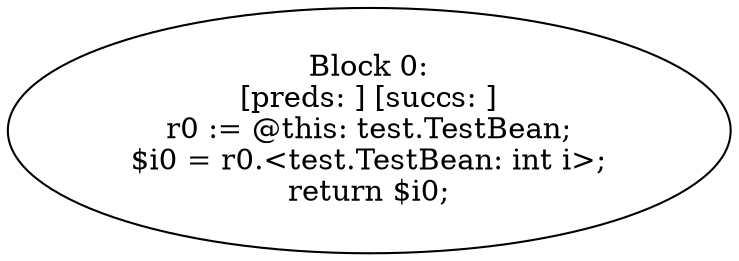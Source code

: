 digraph "unitGraph" {
    "Block 0:
[preds: ] [succs: ]
r0 := @this: test.TestBean;
$i0 = r0.<test.TestBean: int i>;
return $i0;
"
}
